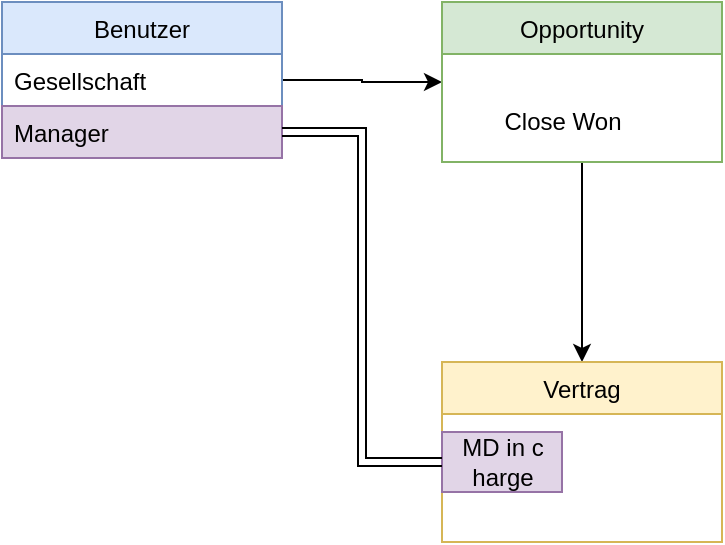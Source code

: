 <mxfile version="14.6.6" type="github">
  <diagram id="R2lEEEUBdFMjLlhIrx00" name="Page-1">
    <mxGraphModel dx="1038" dy="556" grid="1" gridSize="10" guides="1" tooltips="1" connect="1" arrows="1" fold="1" page="1" pageScale="1" pageWidth="850" pageHeight="1100" math="0" shadow="0" extFonts="Permanent Marker^https://fonts.googleapis.com/css?family=Permanent+Marker">
      <root>
        <mxCell id="0" />
        <mxCell id="1" parent="0" />
        <mxCell id="2SBFcaYjBEaQ_yufKXcj-10" value="" style="edgeStyle=orthogonalEdgeStyle;rounded=0;orthogonalLoop=1;jettySize=auto;html=1;" edge="1" parent="1" source="2SBFcaYjBEaQ_yufKXcj-2" target="2SBFcaYjBEaQ_yufKXcj-7">
          <mxGeometry relative="1" as="geometry" />
        </mxCell>
        <mxCell id="2SBFcaYjBEaQ_yufKXcj-2" value="Benutzer" style="swimlane;fontStyle=0;childLayout=stackLayout;horizontal=1;startSize=26;horizontalStack=0;resizeParent=1;resizeParentMax=0;resizeLast=0;collapsible=1;marginBottom=0;fillColor=#dae8fc;strokeColor=#6c8ebf;" vertex="1" parent="1">
          <mxGeometry x="160" y="210" width="140" height="78" as="geometry" />
        </mxCell>
        <mxCell id="2SBFcaYjBEaQ_yufKXcj-3" value="Gesellschaft" style="text;strokeColor=none;fillColor=none;align=left;verticalAlign=top;spacingLeft=4;spacingRight=4;overflow=hidden;rotatable=0;points=[[0,0.5],[1,0.5]];portConstraint=eastwest;" vertex="1" parent="2SBFcaYjBEaQ_yufKXcj-2">
          <mxGeometry y="26" width="140" height="26" as="geometry" />
        </mxCell>
        <mxCell id="2SBFcaYjBEaQ_yufKXcj-4" value="Manager" style="text;strokeColor=#9673a6;fillColor=#e1d5e7;align=left;verticalAlign=top;spacingLeft=4;spacingRight=4;overflow=hidden;rotatable=0;points=[[0,0.5],[1,0.5]];portConstraint=eastwest;" vertex="1" parent="2SBFcaYjBEaQ_yufKXcj-2">
          <mxGeometry y="52" width="140" height="26" as="geometry" />
        </mxCell>
        <mxCell id="2SBFcaYjBEaQ_yufKXcj-12" value="" style="edgeStyle=orthogonalEdgeStyle;rounded=0;orthogonalLoop=1;jettySize=auto;html=1;" edge="1" parent="1" source="2SBFcaYjBEaQ_yufKXcj-7" target="2SBFcaYjBEaQ_yufKXcj-11">
          <mxGeometry relative="1" as="geometry" />
        </mxCell>
        <mxCell id="2SBFcaYjBEaQ_yufKXcj-7" value="Opportunity" style="swimlane;fontStyle=0;childLayout=stackLayout;horizontal=1;startSize=26;horizontalStack=0;resizeParent=1;resizeParentMax=0;resizeLast=0;collapsible=1;marginBottom=0;fillColor=#d5e8d4;strokeColor=#82b366;" vertex="1" parent="1">
          <mxGeometry x="380" y="210" width="140" height="80" as="geometry" />
        </mxCell>
        <mxCell id="2SBFcaYjBEaQ_yufKXcj-11" value="Vertrag" style="swimlane;fontStyle=0;childLayout=stackLayout;horizontal=1;startSize=26;horizontalStack=0;resizeParent=1;resizeParentMax=0;resizeLast=0;collapsible=1;marginBottom=0;fillColor=#fff2cc;strokeColor=#d6b656;" vertex="1" parent="1">
          <mxGeometry x="380" y="390" width="140" height="90" as="geometry" />
        </mxCell>
        <mxCell id="2SBFcaYjBEaQ_yufKXcj-15" value="MD in c&lt;br&gt;harge" style="text;html=1;align=center;verticalAlign=middle;resizable=0;points=[];autosize=1;strokeColor=#9673a6;rounded=0;fillColor=#e1d5e7;" vertex="1" parent="1">
          <mxGeometry x="380" y="425" width="60" height="30" as="geometry" />
        </mxCell>
        <mxCell id="2SBFcaYjBEaQ_yufKXcj-16" value="Close Won" style="text;html=1;align=center;verticalAlign=middle;resizable=0;points=[];autosize=1;strokeColor=none;" vertex="1" parent="1">
          <mxGeometry x="405" y="260" width="70" height="20" as="geometry" />
        </mxCell>
        <mxCell id="2SBFcaYjBEaQ_yufKXcj-17" value="" style="edgeStyle=orthogonalEdgeStyle;rounded=0;orthogonalLoop=1;jettySize=auto;html=1;shape=link;" edge="1" parent="1" source="2SBFcaYjBEaQ_yufKXcj-4" target="2SBFcaYjBEaQ_yufKXcj-15">
          <mxGeometry relative="1" as="geometry">
            <mxPoint x="340" y="420" as="targetPoint" />
            <Array as="points">
              <mxPoint x="340" y="275" />
              <mxPoint x="340" y="440" />
            </Array>
          </mxGeometry>
        </mxCell>
      </root>
    </mxGraphModel>
  </diagram>
</mxfile>

